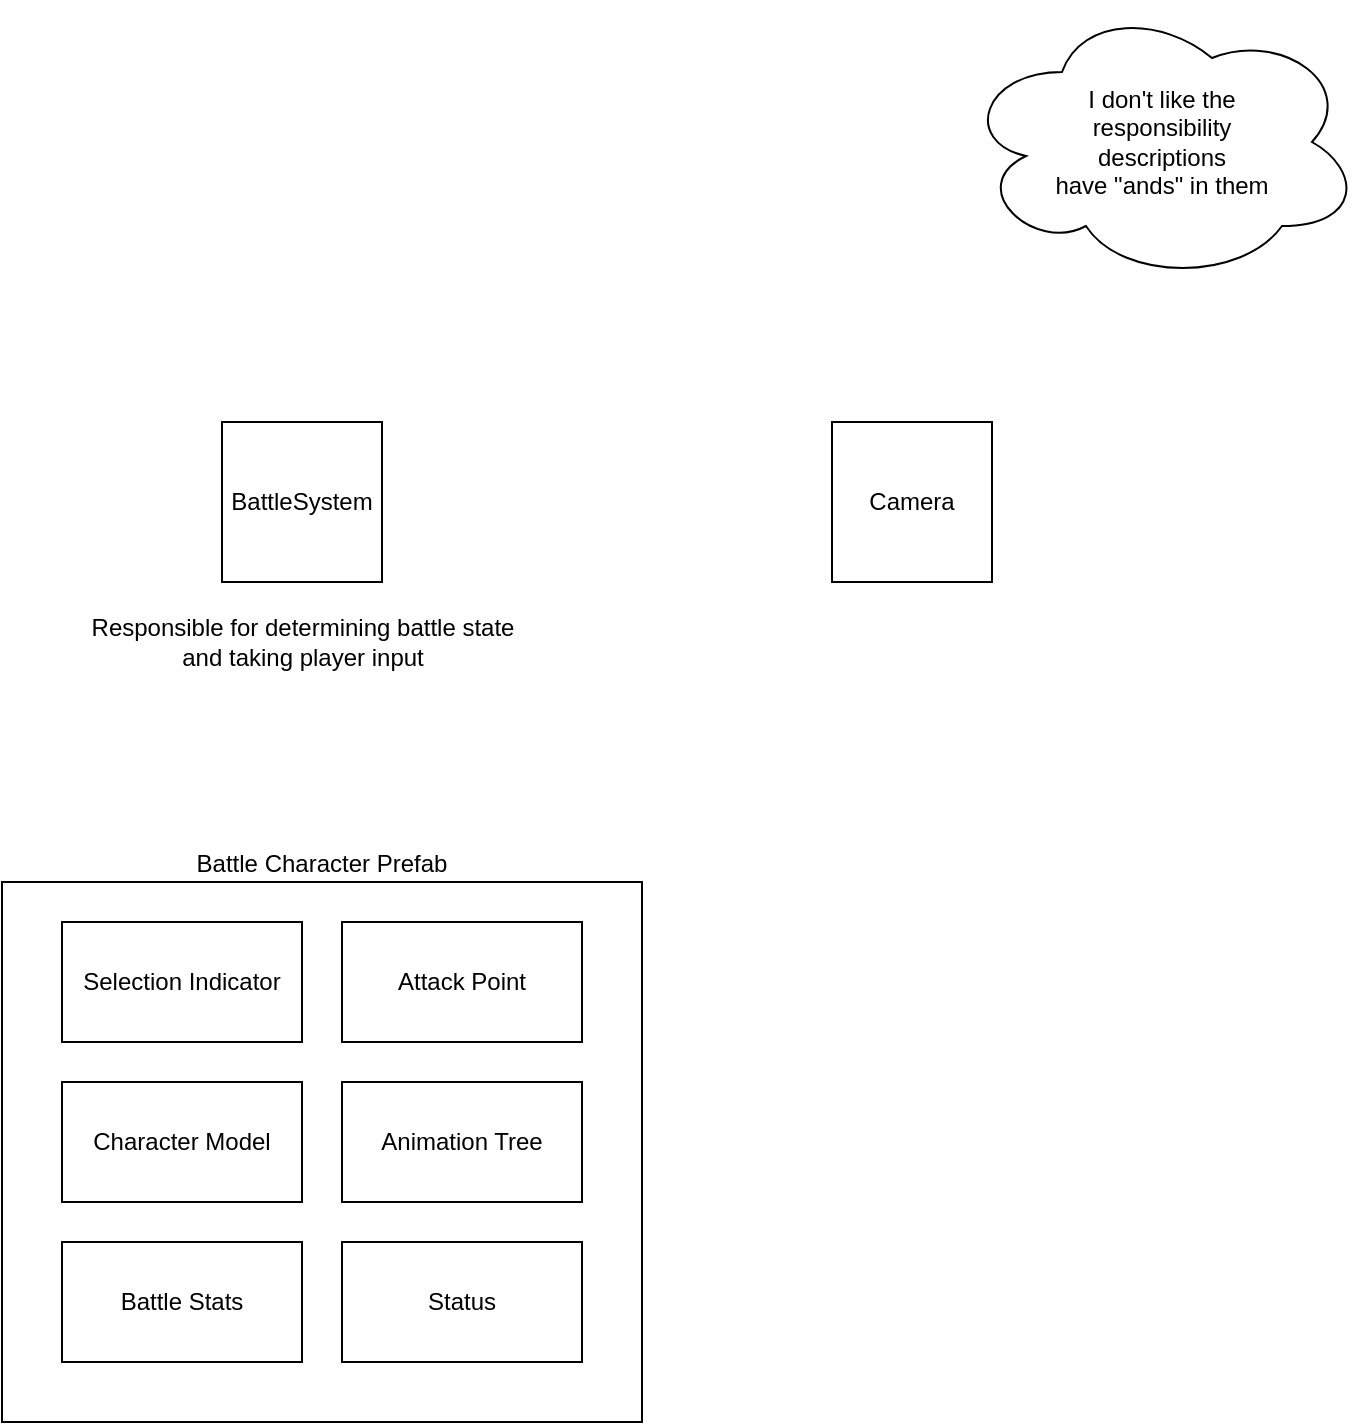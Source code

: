 <mxfile version="22.0.4" type="device" pages="3">
  <diagram name="Page-1" id="PSaT3VGjxTsCnMs0k01M">
    <mxGraphModel dx="1434" dy="798" grid="1" gridSize="10" guides="1" tooltips="1" connect="1" arrows="1" fold="1" page="1" pageScale="1" pageWidth="850" pageHeight="1100" math="0" shadow="0">
      <root>
        <mxCell id="0" />
        <mxCell id="1" parent="0" />
        <mxCell id="xKv57o-tPBkpLvAL-1vC-1" value="BattleSystem" style="whiteSpace=wrap;html=1;aspect=fixed;" parent="1" vertex="1">
          <mxGeometry x="160" y="260" width="80" height="80" as="geometry" />
        </mxCell>
        <mxCell id="xKv57o-tPBkpLvAL-1vC-2" value="Camera" style="whiteSpace=wrap;html=1;aspect=fixed;" parent="1" vertex="1">
          <mxGeometry x="465" y="260" width="80" height="80" as="geometry" />
        </mxCell>
        <mxCell id="xKv57o-tPBkpLvAL-1vC-10" value="Responsible for determining battle state &lt;br&gt;and taking player input" style="text;html=1;align=center;verticalAlign=middle;resizable=0;points=[];autosize=1;strokeColor=none;fillColor=none;" parent="1" vertex="1">
          <mxGeometry x="85" y="350" width="230" height="40" as="geometry" />
        </mxCell>
        <mxCell id="xKv57o-tPBkpLvAL-1vC-11" value="I don&#39;t like the &lt;br&gt;responsibility &lt;br&gt;descriptions &lt;br&gt;have &quot;ands&quot; in them" style="ellipse;shape=cloud;whiteSpace=wrap;html=1;" parent="1" vertex="1">
          <mxGeometry x="530" y="50" width="200" height="140" as="geometry" />
        </mxCell>
        <mxCell id="xKv57o-tPBkpLvAL-1vC-12" value="Battle Character Prefab" style="rounded=0;whiteSpace=wrap;html=1;labelPosition=center;verticalLabelPosition=top;align=center;verticalAlign=bottom;" parent="1" vertex="1">
          <mxGeometry x="50" y="490" width="320" height="270" as="geometry" />
        </mxCell>
        <mxCell id="xKv57o-tPBkpLvAL-1vC-13" value="Selection Indicator" style="rounded=0;whiteSpace=wrap;html=1;" parent="1" vertex="1">
          <mxGeometry x="80" y="510" width="120" height="60" as="geometry" />
        </mxCell>
        <mxCell id="xKv57o-tPBkpLvAL-1vC-14" value="Attack Point" style="rounded=0;whiteSpace=wrap;html=1;" parent="1" vertex="1">
          <mxGeometry x="220" y="510" width="120" height="60" as="geometry" />
        </mxCell>
        <mxCell id="xKv57o-tPBkpLvAL-1vC-15" value="Character Model" style="rounded=0;whiteSpace=wrap;html=1;" parent="1" vertex="1">
          <mxGeometry x="80" y="590" width="120" height="60" as="geometry" />
        </mxCell>
        <mxCell id="xKv57o-tPBkpLvAL-1vC-16" value="Animation Tree" style="rounded=0;whiteSpace=wrap;html=1;" parent="1" vertex="1">
          <mxGeometry x="220" y="590" width="120" height="60" as="geometry" />
        </mxCell>
        <mxCell id="xKv57o-tPBkpLvAL-1vC-17" value="Battle Stats" style="rounded=0;whiteSpace=wrap;html=1;" parent="1" vertex="1">
          <mxGeometry x="80" y="670" width="120" height="60" as="geometry" />
        </mxCell>
        <mxCell id="xKv57o-tPBkpLvAL-1vC-18" value="Status" style="rounded=0;whiteSpace=wrap;html=1;" parent="1" vertex="1">
          <mxGeometry x="220" y="670" width="120" height="60" as="geometry" />
        </mxCell>
      </root>
    </mxGraphModel>
  </diagram>
  <diagram id="_bfxfXqDoR6iRqXlGrPW" name="Battle State Machine">
    <mxGraphModel dx="1434" dy="798" grid="1" gridSize="10" guides="1" tooltips="1" connect="1" arrows="1" fold="1" page="1" pageScale="1" pageWidth="850" pageHeight="1100" math="0" shadow="0">
      <root>
        <mxCell id="0" />
        <mxCell id="1" parent="0" />
        <mxCell id="dNglWxFTYLkksuQrDj0W-9" style="edgeStyle=orthogonalEdgeStyle;rounded=0;orthogonalLoop=1;jettySize=auto;html=1;exitX=1;exitY=0.5;exitDx=0;exitDy=0;entryX=0;entryY=0.5;entryDx=0;entryDy=0;" parent="1" source="dNglWxFTYLkksuQrDj0W-1" target="dNglWxFTYLkksuQrDj0W-2" edge="1">
          <mxGeometry relative="1" as="geometry" />
        </mxCell>
        <mxCell id="dNglWxFTYLkksuQrDj0W-10" style="edgeStyle=orthogonalEdgeStyle;rounded=0;orthogonalLoop=1;jettySize=auto;html=1;exitX=0.5;exitY=1;exitDx=0;exitDy=0;" parent="1" source="dNglWxFTYLkksuQrDj0W-1" target="dNglWxFTYLkksuQrDj0W-3" edge="1">
          <mxGeometry relative="1" as="geometry" />
        </mxCell>
        <mxCell id="dNglWxFTYLkksuQrDj0W-1" value="Intro" style="rounded=0;whiteSpace=wrap;html=1;" parent="1" vertex="1">
          <mxGeometry x="160" y="130" width="120" height="60" as="geometry" />
        </mxCell>
        <mxCell id="dNglWxFTYLkksuQrDj0W-7" style="edgeStyle=orthogonalEdgeStyle;rounded=0;orthogonalLoop=1;jettySize=auto;html=1;exitX=0.75;exitY=1;exitDx=0;exitDy=0;" parent="1" source="dNglWxFTYLkksuQrDj0W-2" target="dNglWxFTYLkksuQrDj0W-4" edge="1">
          <mxGeometry relative="1" as="geometry" />
        </mxCell>
        <mxCell id="dNglWxFTYLkksuQrDj0W-16" style="edgeStyle=orthogonalEdgeStyle;rounded=0;orthogonalLoop=1;jettySize=auto;html=1;exitX=0.5;exitY=1;exitDx=0;exitDy=0;entryX=0.75;entryY=0;entryDx=0;entryDy=0;" parent="1" source="dNglWxFTYLkksuQrDj0W-2" target="dNglWxFTYLkksuQrDj0W-6" edge="1">
          <mxGeometry relative="1" as="geometry" />
        </mxCell>
        <mxCell id="dNglWxFTYLkksuQrDj0W-2" value="Player Turn" style="rounded=0;whiteSpace=wrap;html=1;" parent="1" vertex="1">
          <mxGeometry x="470" y="130" width="120" height="60" as="geometry" />
        </mxCell>
        <mxCell id="dNglWxFTYLkksuQrDj0W-11" style="edgeStyle=orthogonalEdgeStyle;rounded=0;orthogonalLoop=1;jettySize=auto;html=1;exitX=1;exitY=0.25;exitDx=0;exitDy=0;entryX=0.25;entryY=1;entryDx=0;entryDy=0;" parent="1" source="dNglWxFTYLkksuQrDj0W-3" target="dNglWxFTYLkksuQrDj0W-2" edge="1">
          <mxGeometry relative="1" as="geometry" />
        </mxCell>
        <mxCell id="dNglWxFTYLkksuQrDj0W-15" style="edgeStyle=orthogonalEdgeStyle;rounded=0;orthogonalLoop=1;jettySize=auto;html=1;exitX=0.25;exitY=1;exitDx=0;exitDy=0;entryX=0.25;entryY=0;entryDx=0;entryDy=0;" parent="1" source="dNglWxFTYLkksuQrDj0W-3" target="dNglWxFTYLkksuQrDj0W-5" edge="1">
          <mxGeometry relative="1" as="geometry">
            <Array as="points">
              <mxPoint x="190" y="420" />
              <mxPoint x="510" y="420" />
            </Array>
          </mxGeometry>
        </mxCell>
        <mxCell id="dNglWxFTYLkksuQrDj0W-3" value="Enemy Turn" style="rounded=0;whiteSpace=wrap;html=1;" parent="1" vertex="1">
          <mxGeometry x="160" y="300" width="120" height="60" as="geometry" />
        </mxCell>
        <mxCell id="dNglWxFTYLkksuQrDj0W-8" style="edgeStyle=orthogonalEdgeStyle;rounded=0;orthogonalLoop=1;jettySize=auto;html=1;exitX=0.25;exitY=1;exitDx=0;exitDy=0;" parent="1" source="dNglWxFTYLkksuQrDj0W-4" target="dNglWxFTYLkksuQrDj0W-5" edge="1">
          <mxGeometry relative="1" as="geometry">
            <Array as="points">
              <mxPoint x="590" y="380" />
              <mxPoint x="560" y="380" />
            </Array>
          </mxGeometry>
        </mxCell>
        <mxCell id="dNglWxFTYLkksuQrDj0W-4" value="Fleeing" style="rounded=0;whiteSpace=wrap;html=1;" parent="1" vertex="1">
          <mxGeometry x="560" y="300" width="120" height="60" as="geometry" />
        </mxCell>
        <mxCell id="dNglWxFTYLkksuQrDj0W-5" value="Won" style="rounded=0;whiteSpace=wrap;html=1;" parent="1" vertex="1">
          <mxGeometry x="480" y="470" width="120" height="60" as="geometry" />
        </mxCell>
        <mxCell id="dNglWxFTYLkksuQrDj0W-6" value="Lost" style="rounded=0;whiteSpace=wrap;html=1;" parent="1" vertex="1">
          <mxGeometry x="230" y="470" width="120" height="60" as="geometry" />
        </mxCell>
        <mxCell id="dNglWxFTYLkksuQrDj0W-12" style="edgeStyle=orthogonalEdgeStyle;rounded=0;orthogonalLoop=1;jettySize=auto;html=1;exitX=0;exitY=0.25;exitDx=0;exitDy=0;entryX=0;entryY=0.75;entryDx=0;entryDy=0;" parent="1" source="dNglWxFTYLkksuQrDj0W-3" target="dNglWxFTYLkksuQrDj0W-3" edge="1">
          <mxGeometry relative="1" as="geometry">
            <Array as="points">
              <mxPoint x="140" y="315" />
              <mxPoint x="140" y="345" />
            </Array>
          </mxGeometry>
        </mxCell>
        <mxCell id="dNglWxFTYLkksuQrDj0W-13" style="edgeStyle=orthogonalEdgeStyle;rounded=0;orthogonalLoop=1;jettySize=auto;html=1;exitX=1;exitY=0.25;exitDx=0;exitDy=0;entryX=1;entryY=0.75;entryDx=0;entryDy=0;" parent="1" source="dNglWxFTYLkksuQrDj0W-2" target="dNglWxFTYLkksuQrDj0W-2" edge="1">
          <mxGeometry relative="1" as="geometry">
            <Array as="points">
              <mxPoint x="610" y="145" />
              <mxPoint x="610" y="175" />
            </Array>
          </mxGeometry>
        </mxCell>
        <mxCell id="dNglWxFTYLkksuQrDj0W-14" style="edgeStyle=orthogonalEdgeStyle;rounded=0;orthogonalLoop=1;jettySize=auto;html=1;exitX=0.75;exitY=1;exitDx=0;exitDy=0;entryX=0.25;entryY=0;entryDx=0;entryDy=0;" parent="1" source="dNglWxFTYLkksuQrDj0W-3" target="dNglWxFTYLkksuQrDj0W-6" edge="1">
          <mxGeometry relative="1" as="geometry">
            <Array as="points">
              <mxPoint x="260" y="360" />
            </Array>
          </mxGeometry>
        </mxCell>
      </root>
    </mxGraphModel>
  </diagram>
  <diagram id="DdvulN9FD5F6LwMAe-fP" name="Battle Turn commands">
    <mxGraphModel dx="1418" dy="593" grid="1" gridSize="10" guides="1" tooltips="1" connect="1" arrows="1" fold="1" page="1" pageScale="1" pageWidth="850" pageHeight="1100" math="0" shadow="0">
      <root>
        <mxCell id="0" />
        <mxCell id="1" parent="0" />
        <mxCell id="aF6UM9PKRxnE01QSpGTE-11" value="DragoonBattle&lt;br&gt;Command" style="rounded=1;whiteSpace=wrap;html=1;labelPosition=center;verticalLabelPosition=top;align=center;verticalAlign=bottom;" parent="1" vertex="1">
          <mxGeometry x="520" y="230" width="290" height="100" as="geometry" />
        </mxCell>
        <mxCell id="aF6UM9PKRxnE01QSpGTE-10" value="PlayerBattle&lt;br&gt;Command" style="rounded=1;whiteSpace=wrap;html=1;labelPosition=center;verticalLabelPosition=top;align=center;verticalAlign=bottom;" parent="1" vertex="1">
          <mxGeometry x="20" y="200" width="430" height="220" as="geometry" />
        </mxCell>
        <mxCell id="aF6UM9PKRxnE01QSpGTE-1" value="Attack" style="rounded=1;whiteSpace=wrap;html=1;" parent="1" vertex="1">
          <mxGeometry x="38" y="210" width="120" height="60" as="geometry" />
        </mxCell>
        <mxCell id="aF6UM9PKRxnE01QSpGTE-2" value="Defend" style="rounded=1;whiteSpace=wrap;html=1;" parent="1" vertex="1">
          <mxGeometry x="175" y="210" width="120" height="60" as="geometry" />
        </mxCell>
        <mxCell id="aF6UM9PKRxnE01QSpGTE-3" value="Item" style="rounded=1;whiteSpace=wrap;html=1;" parent="1" vertex="1">
          <mxGeometry x="318" y="210" width="120" height="60" as="geometry" />
        </mxCell>
        <mxCell id="aF6UM9PKRxnE01QSpGTE-4" value="Dragoon Transformation" style="rounded=1;whiteSpace=wrap;html=1;" parent="1" vertex="1">
          <mxGeometry x="175" y="280" width="120" height="60" as="geometry" />
        </mxCell>
        <mxCell id="aF6UM9PKRxnE01QSpGTE-5" value="Escape" style="rounded=1;whiteSpace=wrap;html=1;" parent="1" vertex="1">
          <mxGeometry x="38" y="280" width="120" height="60" as="geometry" />
        </mxCell>
        <mxCell id="aF6UM9PKRxnE01QSpGTE-6" value="Special" style="rounded=1;whiteSpace=wrap;html=1;" parent="1" vertex="1">
          <mxGeometry x="318" y="280" width="120" height="60" as="geometry" />
        </mxCell>
        <mxCell id="TbngzHWZBaeoW_QtridE-1" style="edgeStyle=orthogonalEdgeStyle;rounded=0;orthogonalLoop=1;jettySize=auto;html=1;exitX=0.25;exitY=1;exitDx=0;exitDy=0;entryX=0.75;entryY=0;entryDx=0;entryDy=0;" parent="1" source="aF6UM9PKRxnE01QSpGTE-7" target="aF6UM9PKRxnE01QSpGTE-10" edge="1">
          <mxGeometry relative="1" as="geometry" />
        </mxCell>
        <mxCell id="TbngzHWZBaeoW_QtridE-2" style="edgeStyle=orthogonalEdgeStyle;rounded=0;orthogonalLoop=1;jettySize=auto;html=1;exitX=0.75;exitY=1;exitDx=0;exitDy=0;entryX=0.25;entryY=0;entryDx=0;entryDy=0;" parent="1" source="aF6UM9PKRxnE01QSpGTE-7" target="aF6UM9PKRxnE01QSpGTE-11" edge="1">
          <mxGeometry relative="1" as="geometry" />
        </mxCell>
        <mxCell id="TbngzHWZBaeoW_QtridE-3" style="edgeStyle=orthogonalEdgeStyle;rounded=0;orthogonalLoop=1;jettySize=auto;html=1;exitX=0.5;exitY=1;exitDx=0;exitDy=0;entryX=0.75;entryY=0;entryDx=0;entryDy=0;" parent="1" source="aF6UM9PKRxnE01QSpGTE-7" target="aF6UM9PKRxnE01QSpGTE-12" edge="1">
          <mxGeometry relative="1" as="geometry">
            <Array as="points">
              <mxPoint x="425" y="180" />
              <mxPoint x="480" y="180" />
              <mxPoint x="480" y="440" />
              <mxPoint x="380" y="440" />
            </Array>
          </mxGeometry>
        </mxCell>
        <mxCell id="aF6UM9PKRxnE01QSpGTE-7" value="BattleCommand&amp;nbsp;" style="rounded=1;whiteSpace=wrap;html=1;" parent="1" vertex="1">
          <mxGeometry x="365" y="40" width="120" height="60" as="geometry" />
        </mxCell>
        <mxCell id="aF6UM9PKRxnE01QSpGTE-8" value="Dragoon Attack" style="rounded=1;whiteSpace=wrap;html=1;" parent="1" vertex="1">
          <mxGeometry x="538" y="250" width="120" height="60" as="geometry" />
        </mxCell>
        <mxCell id="aF6UM9PKRxnE01QSpGTE-9" value="Dragoon Magic" style="rounded=1;whiteSpace=wrap;html=1;" parent="1" vertex="1">
          <mxGeometry x="678" y="250" width="120" height="60" as="geometry" />
        </mxCell>
        <mxCell id="aF6UM9PKRxnE01QSpGTE-12" value="EnemyBattle Command" style="rounded=1;whiteSpace=wrap;html=1;labelPosition=center;verticalLabelPosition=top;align=center;verticalAlign=bottom;" parent="1" vertex="1">
          <mxGeometry x="65" y="500" width="420" height="80" as="geometry" />
        </mxCell>
        <mxCell id="aF6UM9PKRxnE01QSpGTE-13" value="Cast" style="rounded=1;whiteSpace=wrap;html=1;" parent="1" vertex="1">
          <mxGeometry x="355" y="510" width="120" height="60" as="geometry" />
        </mxCell>
        <mxCell id="aF6UM9PKRxnE01QSpGTE-14" value="Escape" style="rounded=1;whiteSpace=wrap;html=1;" parent="1" vertex="1">
          <mxGeometry x="215" y="510" width="120" height="60" as="geometry" />
        </mxCell>
        <mxCell id="aF6UM9PKRxnE01QSpGTE-15" value="Attack" style="rounded=1;whiteSpace=wrap;html=1;" parent="1" vertex="1">
          <mxGeometry x="75" y="510" width="120" height="60" as="geometry" />
        </mxCell>
        <mxCell id="TbngzHWZBaeoW_QtridE-4" value="Move Camera" style="rounded=1;whiteSpace=wrap;html=1;" parent="1" vertex="1">
          <mxGeometry x="175" y="350" width="120" height="60" as="geometry" />
        </mxCell>
        <mxCell id="dP-TV6m3mha4KyL-o9W_-14" style="edgeStyle=orthogonalEdgeStyle;rounded=0;orthogonalLoop=1;jettySize=auto;html=1;exitX=1;exitY=0.5;exitDx=0;exitDy=0;entryX=0;entryY=0.5;entryDx=0;entryDy=0;" edge="1" parent="1" source="dP-TV6m3mha4KyL-o9W_-2" target="dP-TV6m3mha4KyL-o9W_-12">
          <mxGeometry relative="1" as="geometry" />
        </mxCell>
        <mxCell id="dP-TV6m3mha4KyL-o9W_-2" value="Turn State" style="rounded=1;whiteSpace=wrap;html=1;" vertex="1" parent="1">
          <mxGeometry x="65" y="900" width="120" height="60" as="geometry" />
        </mxCell>
        <mxCell id="dP-TV6m3mha4KyL-o9W_-3" value="BattleCharacter" style="rounded=1;whiteSpace=wrap;html=1;" vertex="1" parent="1">
          <mxGeometry x="510" y="900" width="120" height="60" as="geometry" />
        </mxCell>
        <mxCell id="dP-TV6m3mha4KyL-o9W_-6" value="" style="ellipse;shape=cloud;whiteSpace=wrap;html=1;" vertex="1" parent="1">
          <mxGeometry x="500" y="810" width="120" height="80" as="geometry" />
        </mxCell>
        <mxCell id="dP-TV6m3mha4KyL-o9W_-7" value="Invoker" style="ellipse;shape=cloud;whiteSpace=wrap;html=1;" vertex="1" parent="1">
          <mxGeometry x="290" y="810" width="120" height="80" as="geometry" />
        </mxCell>
        <mxCell id="dP-TV6m3mha4KyL-o9W_-8" value="Client" style="ellipse;shape=cloud;whiteSpace=wrap;html=1;" vertex="1" parent="1">
          <mxGeometry x="65" y="810" width="120" height="80" as="geometry" />
        </mxCell>
        <mxCell id="dP-TV6m3mha4KyL-o9W_-9" value="Receives input from &lt;br&gt;the player or AI&amp;nbsp;&lt;br&gt;and calls commands" style="text;html=1;align=center;verticalAlign=middle;resizable=0;points=[];autosize=1;strokeColor=none;fillColor=none;" vertex="1" parent="1">
          <mxGeometry x="60" y="968" width="130" height="60" as="geometry" />
        </mxCell>
        <mxCell id="dP-TV6m3mha4KyL-o9W_-11" value="Controls the &lt;br&gt;instance of the character" style="text;html=1;align=center;verticalAlign=middle;resizable=0;points=[];autosize=1;strokeColor=none;fillColor=none;" vertex="1" parent="1">
          <mxGeometry x="495" y="973" width="150" height="40" as="geometry" />
        </mxCell>
        <mxCell id="dP-TV6m3mha4KyL-o9W_-15" style="edgeStyle=orthogonalEdgeStyle;rounded=0;orthogonalLoop=1;jettySize=auto;html=1;exitX=1;exitY=0.5;exitDx=0;exitDy=0;entryX=0;entryY=0.5;entryDx=0;entryDy=0;" edge="1" parent="1" source="dP-TV6m3mha4KyL-o9W_-12" target="dP-TV6m3mha4KyL-o9W_-3">
          <mxGeometry relative="1" as="geometry" />
        </mxCell>
        <mxCell id="dP-TV6m3mha4KyL-o9W_-12" value="BattleCommand" style="rounded=1;whiteSpace=wrap;html=1;" vertex="1" parent="1">
          <mxGeometry x="290" y="900" width="120" height="60" as="geometry" />
        </mxCell>
        <mxCell id="dP-TV6m3mha4KyL-o9W_-13" value="Determines the actions &lt;br&gt;battle character will take" style="text;html=1;align=center;verticalAlign=middle;resizable=0;points=[];autosize=1;strokeColor=none;fillColor=none;" vertex="1" parent="1">
          <mxGeometry x="275" y="978" width="150" height="40" as="geometry" />
        </mxCell>
      </root>
    </mxGraphModel>
  </diagram>
</mxfile>
